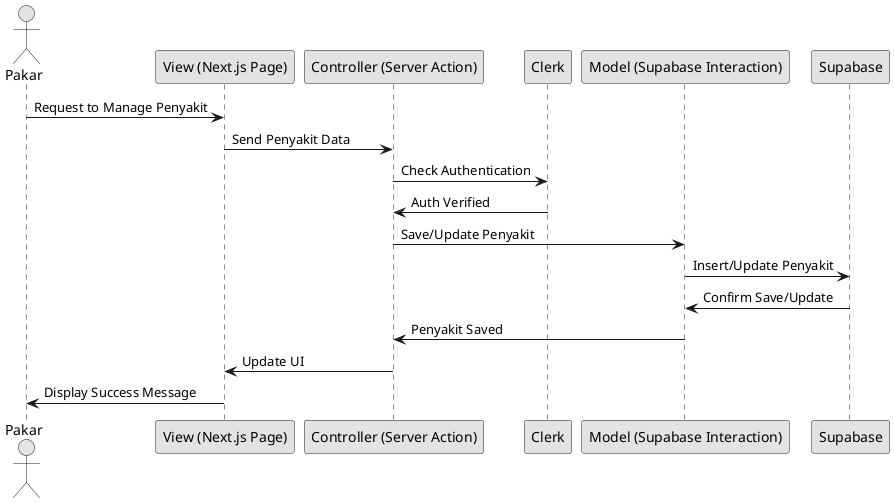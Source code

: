@startuml
skinparam monochrome true

actor Pakar
participant "View (Next.js Page)" as View
participant "Controller (Server Action)" as Controller
participant "Clerk" as Clerk
participant "Model (Supabase Interaction)" as Model
participant "Supabase" as Supabase

Pakar -> View: Request to Manage Penyakit
View -> Controller: Send Penyakit Data
Controller -> Clerk: Check Authentication
Clerk -> Controller: Auth Verified
Controller -> Model: Save/Update Penyakit
Model -> Supabase: Insert/Update Penyakit
Supabase -> Model: Confirm Save/Update
Model -> Controller: Penyakit Saved
Controller -> View: Update UI
View -> Pakar: Display Success Message

@enduml